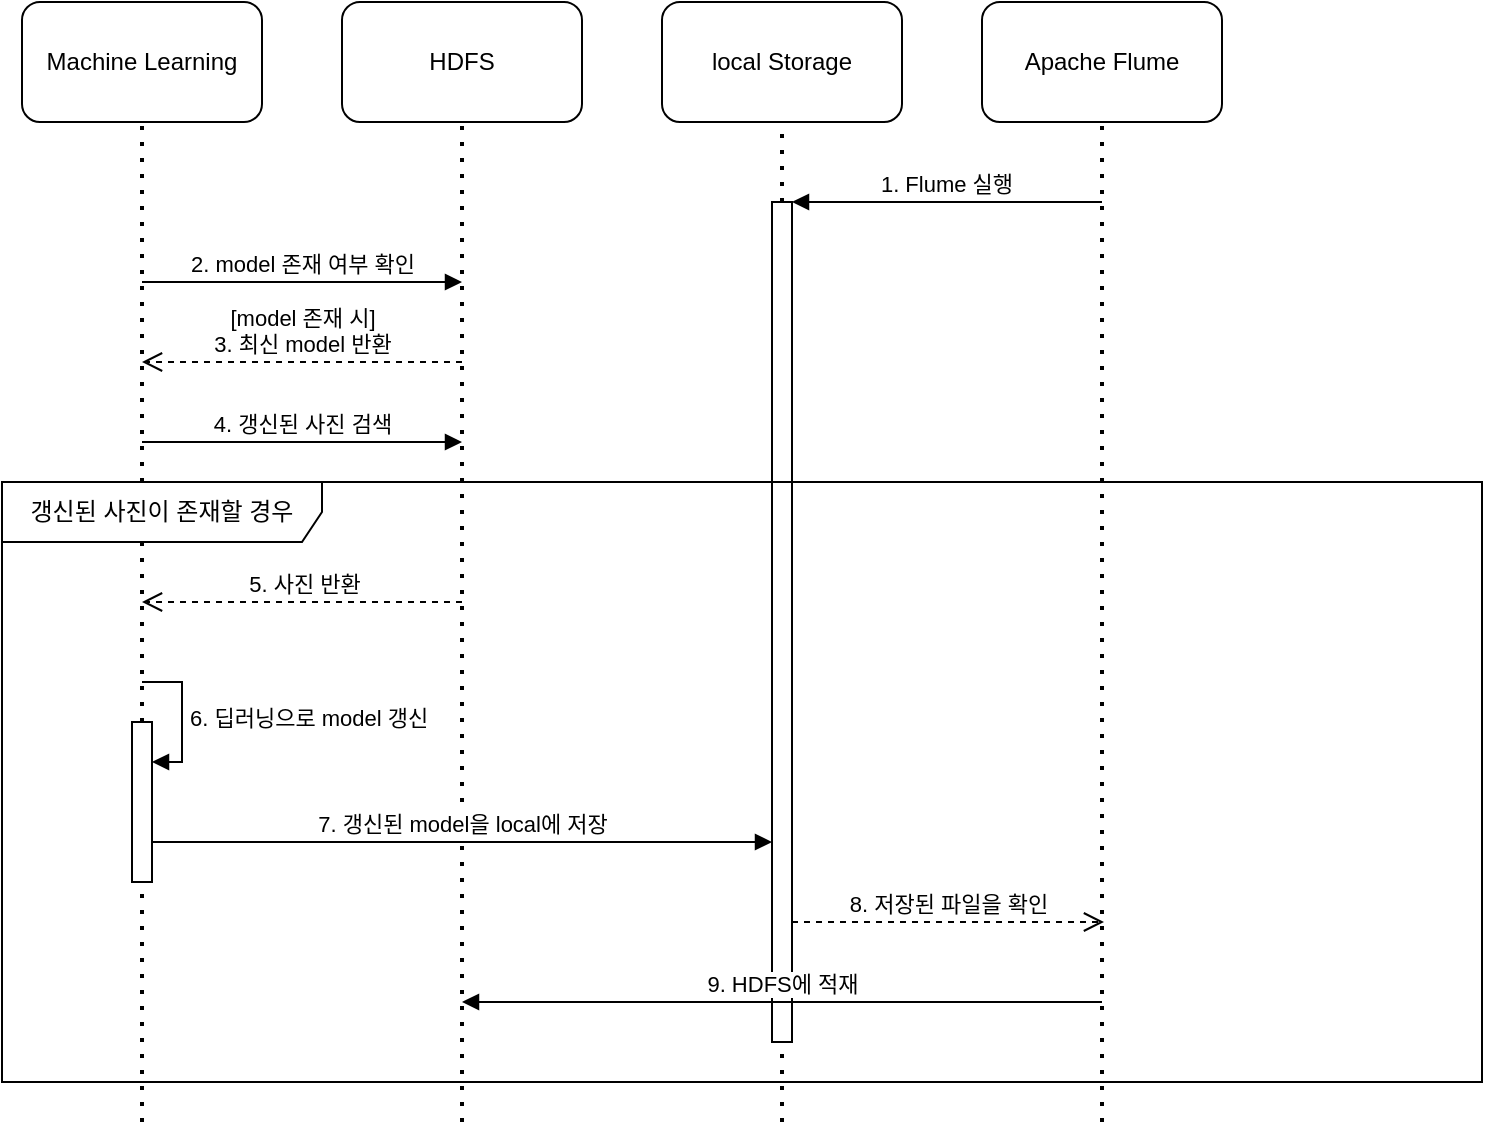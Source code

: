 <mxfile version="21.3.0" type="device">
  <diagram name="페이지-1" id="ofEDcM9lSblksJQEoCQh">
    <mxGraphModel dx="1034" dy="732" grid="1" gridSize="10" guides="1" tooltips="1" connect="1" arrows="1" fold="1" page="1" pageScale="1" pageWidth="827" pageHeight="1169" math="0" shadow="0">
      <root>
        <mxCell id="0" />
        <mxCell id="1" parent="0" />
        <mxCell id="qns8iPYMbHSug-jzPWkR-16" value="Machine Learning" style="rounded=1;whiteSpace=wrap;html=1;" vertex="1" parent="1">
          <mxGeometry x="40" y="40" width="120" height="60" as="geometry" />
        </mxCell>
        <mxCell id="qns8iPYMbHSug-jzPWkR-17" value="" style="endArrow=none;dashed=1;html=1;dashPattern=1 3;strokeWidth=2;rounded=0;entryX=0.5;entryY=1;entryDx=0;entryDy=0;" edge="1" parent="1" target="qns8iPYMbHSug-jzPWkR-16">
          <mxGeometry width="50" height="50" relative="1" as="geometry">
            <mxPoint x="100" y="600" as="sourcePoint" />
            <mxPoint x="430" y="310" as="targetPoint" />
          </mxGeometry>
        </mxCell>
        <mxCell id="qns8iPYMbHSug-jzPWkR-18" value="HDFS" style="rounded=1;whiteSpace=wrap;html=1;" vertex="1" parent="1">
          <mxGeometry x="200" y="40" width="120" height="60" as="geometry" />
        </mxCell>
        <mxCell id="qns8iPYMbHSug-jzPWkR-19" value="" style="endArrow=none;dashed=1;html=1;dashPattern=1 3;strokeWidth=2;rounded=0;entryX=0.5;entryY=1;entryDx=0;entryDy=0;" edge="1" parent="1" target="qns8iPYMbHSug-jzPWkR-18">
          <mxGeometry width="50" height="50" relative="1" as="geometry">
            <mxPoint x="260" y="600" as="sourcePoint" />
            <mxPoint x="590" y="310" as="targetPoint" />
          </mxGeometry>
        </mxCell>
        <mxCell id="qns8iPYMbHSug-jzPWkR-20" value="local Storage" style="rounded=1;whiteSpace=wrap;html=1;" vertex="1" parent="1">
          <mxGeometry x="360" y="40" width="120" height="60" as="geometry" />
        </mxCell>
        <mxCell id="qns8iPYMbHSug-jzPWkR-21" value="" style="endArrow=none;dashed=1;html=1;dashPattern=1 3;strokeWidth=2;rounded=0;entryX=0.5;entryY=1;entryDx=0;entryDy=0;" edge="1" parent="1" source="qns8iPYMbHSug-jzPWkR-36" target="qns8iPYMbHSug-jzPWkR-20">
          <mxGeometry width="50" height="50" relative="1" as="geometry">
            <mxPoint x="420" y="660" as="sourcePoint" />
            <mxPoint x="750" y="310" as="targetPoint" />
          </mxGeometry>
        </mxCell>
        <mxCell id="qns8iPYMbHSug-jzPWkR-22" value="Apache Flume" style="rounded=1;whiteSpace=wrap;html=1;" vertex="1" parent="1">
          <mxGeometry x="520" y="40" width="120" height="60" as="geometry" />
        </mxCell>
        <mxCell id="qns8iPYMbHSug-jzPWkR-23" value="" style="endArrow=none;dashed=1;html=1;dashPattern=1 3;strokeWidth=2;rounded=0;entryX=0.5;entryY=1;entryDx=0;entryDy=0;" edge="1" parent="1" target="qns8iPYMbHSug-jzPWkR-22">
          <mxGeometry width="50" height="50" relative="1" as="geometry">
            <mxPoint x="580" y="600" as="sourcePoint" />
            <mxPoint x="910" y="310" as="targetPoint" />
          </mxGeometry>
        </mxCell>
        <mxCell id="qns8iPYMbHSug-jzPWkR-26" value="[model&amp;nbsp;존재 시]&lt;br&gt;3. 최신 model 반환" style="html=1;verticalAlign=bottom;endArrow=open;dashed=1;endSize=8;edgeStyle=elbowEdgeStyle;elbow=vertical;curved=0;rounded=0;" edge="1" parent="1">
          <mxGeometry relative="1" as="geometry">
            <mxPoint x="260" y="220" as="sourcePoint" />
            <mxPoint x="100" y="220" as="targetPoint" />
          </mxGeometry>
        </mxCell>
        <mxCell id="qns8iPYMbHSug-jzPWkR-27" value="2. model 존재 여부 확인" style="html=1;verticalAlign=bottom;endArrow=block;edgeStyle=elbowEdgeStyle;elbow=vertical;curved=0;rounded=0;" edge="1" parent="1">
          <mxGeometry width="80" relative="1" as="geometry">
            <mxPoint x="100" y="180" as="sourcePoint" />
            <mxPoint x="260" y="180" as="targetPoint" />
            <mxPoint as="offset" />
          </mxGeometry>
        </mxCell>
        <mxCell id="qns8iPYMbHSug-jzPWkR-28" value="4. 갱신된 사진 검색" style="html=1;verticalAlign=bottom;endArrow=block;edgeStyle=elbowEdgeStyle;elbow=vertical;curved=0;rounded=0;" edge="1" parent="1">
          <mxGeometry width="80" relative="1" as="geometry">
            <mxPoint x="100" y="260" as="sourcePoint" />
            <mxPoint x="260" y="260" as="targetPoint" />
          </mxGeometry>
        </mxCell>
        <mxCell id="qns8iPYMbHSug-jzPWkR-31" value="1. Flume 실행" style="html=1;verticalAlign=bottom;endArrow=block;edgeStyle=elbowEdgeStyle;elbow=vertical;curved=0;rounded=0;" edge="1" parent="1" target="qns8iPYMbHSug-jzPWkR-36">
          <mxGeometry x="0.004" relative="1" as="geometry">
            <mxPoint x="580" y="140" as="sourcePoint" />
            <mxPoint as="offset" />
            <mxPoint x="424" y="140" as="targetPoint" />
          </mxGeometry>
        </mxCell>
        <mxCell id="qns8iPYMbHSug-jzPWkR-34" value="8. 저장된 파일을 확인" style="html=1;verticalAlign=bottom;endArrow=open;dashed=1;endSize=8;edgeStyle=elbowEdgeStyle;elbow=vertical;curved=0;rounded=0;" edge="1" parent="1">
          <mxGeometry relative="1" as="geometry">
            <mxPoint x="425" y="500" as="sourcePoint" />
            <mxPoint x="581" y="500" as="targetPoint" />
          </mxGeometry>
        </mxCell>
        <mxCell id="qns8iPYMbHSug-jzPWkR-35" value="7. 갱신된 model을 local에 저장" style="html=1;verticalAlign=bottom;endArrow=block;edgeStyle=elbowEdgeStyle;elbow=vertical;curved=0;rounded=0;" edge="1" parent="1" target="qns8iPYMbHSug-jzPWkR-36">
          <mxGeometry width="80" relative="1" as="geometry">
            <mxPoint x="105" y="460" as="sourcePoint" />
            <mxPoint x="265" y="460" as="targetPoint" />
          </mxGeometry>
        </mxCell>
        <mxCell id="qns8iPYMbHSug-jzPWkR-37" value="" style="endArrow=none;dashed=1;html=1;dashPattern=1 3;strokeWidth=2;rounded=0;entryX=0.5;entryY=1;entryDx=0;entryDy=0;" edge="1" parent="1" target="qns8iPYMbHSug-jzPWkR-36">
          <mxGeometry width="50" height="50" relative="1" as="geometry">
            <mxPoint x="420" y="600" as="sourcePoint" />
            <mxPoint x="420" y="100" as="targetPoint" />
          </mxGeometry>
        </mxCell>
        <mxCell id="qns8iPYMbHSug-jzPWkR-36" value="" style="html=1;points=[];perimeter=orthogonalPerimeter;outlineConnect=0;targetShapes=umlLifeline;portConstraint=eastwest;newEdgeStyle={&quot;edgeStyle&quot;:&quot;elbowEdgeStyle&quot;,&quot;elbow&quot;:&quot;vertical&quot;,&quot;curved&quot;:0,&quot;rounded&quot;:0};" vertex="1" parent="1">
          <mxGeometry x="415" y="140" width="10" height="420" as="geometry" />
        </mxCell>
        <mxCell id="qns8iPYMbHSug-jzPWkR-38" value="갱신된 사진이 존재할 경우" style="shape=umlFrame;whiteSpace=wrap;html=1;pointerEvents=0;width=160;height=30;" vertex="1" parent="1">
          <mxGeometry x="30" y="280" width="740" height="300" as="geometry" />
        </mxCell>
        <mxCell id="qns8iPYMbHSug-jzPWkR-41" value="5. 사진 반환" style="html=1;verticalAlign=bottom;endArrow=open;dashed=1;endSize=8;edgeStyle=elbowEdgeStyle;elbow=vertical;curved=0;rounded=0;" edge="1" parent="1">
          <mxGeometry relative="1" as="geometry">
            <mxPoint x="260" y="340" as="sourcePoint" />
            <mxPoint x="100" y="340" as="targetPoint" />
            <mxPoint x="1" as="offset" />
          </mxGeometry>
        </mxCell>
        <mxCell id="qns8iPYMbHSug-jzPWkR-42" value="" style="html=1;points=[];perimeter=orthogonalPerimeter;outlineConnect=0;targetShapes=umlLifeline;portConstraint=eastwest;newEdgeStyle={&quot;edgeStyle&quot;:&quot;elbowEdgeStyle&quot;,&quot;elbow&quot;:&quot;vertical&quot;,&quot;curved&quot;:0,&quot;rounded&quot;:0};" vertex="1" parent="1">
          <mxGeometry x="95" y="400" width="10" height="80" as="geometry" />
        </mxCell>
        <mxCell id="qns8iPYMbHSug-jzPWkR-43" value="6. 딥러닝으로 model 갱신" style="html=1;align=left;spacingLeft=2;endArrow=block;rounded=0;edgeStyle=orthogonalEdgeStyle;curved=0;rounded=0;" edge="1" target="qns8iPYMbHSug-jzPWkR-42" parent="1">
          <mxGeometry x="0.009" relative="1" as="geometry">
            <mxPoint x="100" y="380" as="sourcePoint" />
            <Array as="points">
              <mxPoint x="120" y="380" />
              <mxPoint x="120" y="420" />
            </Array>
            <mxPoint as="offset" />
          </mxGeometry>
        </mxCell>
        <mxCell id="qns8iPYMbHSug-jzPWkR-44" value="9. HDFS에 적재" style="html=1;verticalAlign=bottom;endArrow=block;edgeStyle=elbowEdgeStyle;elbow=vertical;curved=0;rounded=0;" edge="1" parent="1">
          <mxGeometry x="0.004" relative="1" as="geometry">
            <mxPoint x="580" y="540" as="sourcePoint" />
            <mxPoint as="offset" />
            <mxPoint x="260" y="540" as="targetPoint" />
          </mxGeometry>
        </mxCell>
      </root>
    </mxGraphModel>
  </diagram>
</mxfile>
